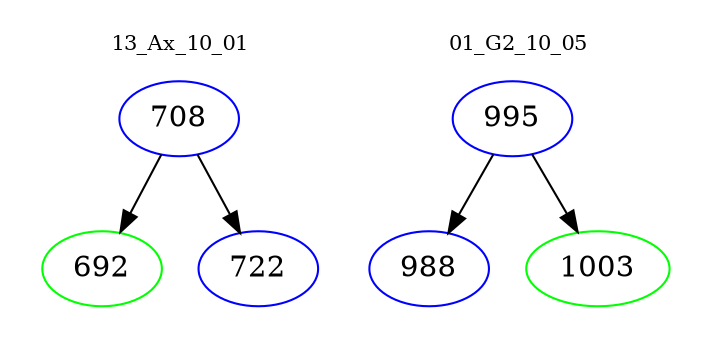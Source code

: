 digraph{
subgraph cluster_0 {
color = white
label = "13_Ax_10_01";
fontsize=10;
T0_708 [label="708", color="blue"]
T0_708 -> T0_692 [color="black"]
T0_692 [label="692", color="green"]
T0_708 -> T0_722 [color="black"]
T0_722 [label="722", color="blue"]
}
subgraph cluster_1 {
color = white
label = "01_G2_10_05";
fontsize=10;
T1_995 [label="995", color="blue"]
T1_995 -> T1_988 [color="black"]
T1_988 [label="988", color="blue"]
T1_995 -> T1_1003 [color="black"]
T1_1003 [label="1003", color="green"]
}
}
